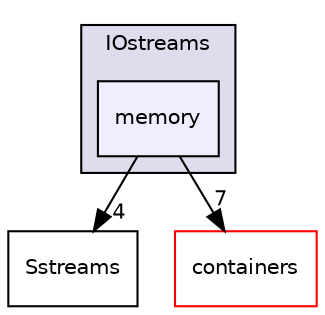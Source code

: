 digraph "src/OpenFOAM/db/IOstreams/memory" {
  bgcolor=transparent;
  compound=true
  node [ fontsize="10", fontname="Helvetica"];
  edge [ labelfontsize="10", labelfontname="Helvetica"];
  subgraph clusterdir_466e4f5b4cc1582939ab4ceba36098d8 {
    graph [ bgcolor="#ddddee", pencolor="black", label="IOstreams" fontname="Helvetica", fontsize="10", URL="dir_466e4f5b4cc1582939ab4ceba36098d8.html"]
  dir_ffde048985eff828c149250af0899f40 [shape=box, label="memory", style="filled", fillcolor="#eeeeff", pencolor="black", URL="dir_ffde048985eff828c149250af0899f40.html"];
  }
  dir_05a8697d464c96d3323cd908b61b5361 [shape=box label="Sstreams" URL="dir_05a8697d464c96d3323cd908b61b5361.html"];
  dir_19d0872053bde092be81d7fe3f56cbf7 [shape=box label="containers" color="red" URL="dir_19d0872053bde092be81d7fe3f56cbf7.html"];
  dir_ffde048985eff828c149250af0899f40->dir_05a8697d464c96d3323cd908b61b5361 [headlabel="4", labeldistance=1.5 headhref="dir_002271_002276.html"];
  dir_ffde048985eff828c149250af0899f40->dir_19d0872053bde092be81d7fe3f56cbf7 [headlabel="7", labeldistance=1.5 headhref="dir_002271_002156.html"];
}
